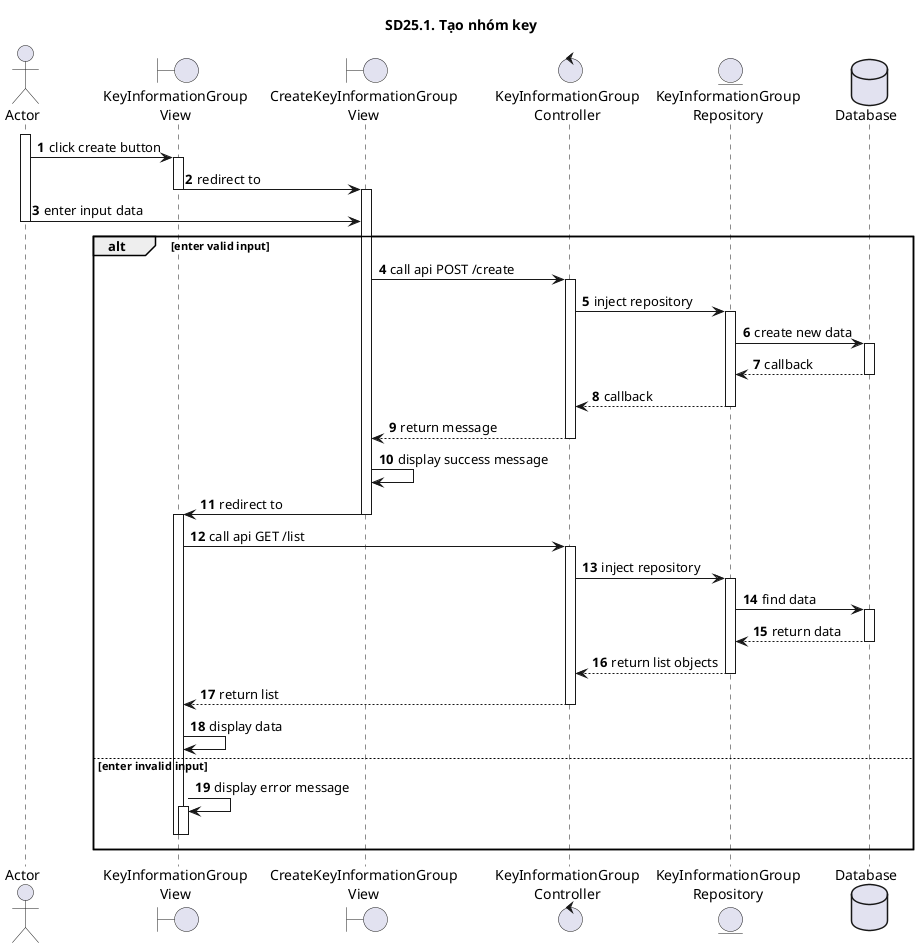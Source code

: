@startuml SQ
autonumber
title SD25.1. Tạo nhóm key
actor "Actor" as actor
boundary "KeyInformationGroup\nView" as view
boundary "CreateKeyInformationGroup\nView" as create
control "KeyInformationGroup\nController" as controller
entity "KeyInformationGroup\nRepository" as model
database "Database" as database
activate actor
actor -> view: click create button
activate view
view -> create: redirect to
deactivate view
activate create
actor -> create: enter input data
deactivate actor
alt enter valid input
create -> controller: call api POST /create
activate controller
controller -> model: inject repository
activate model
model -> database: create new data
activate database
database --> model: callback
deactivate database
model --> controller: callback
deactivate model
controller --> create: return message
deactivate controller
create -> create: display success message
create -> view: redirect to
deactivate create
activate view
view -> controller: call api GET /list
activate controller
controller -> model: inject repository
activate model
model -> database: find data
activate database
database --> model: return data
deactivate database
model --> controller: return list objects
deactivate model
controller --> view: return list
deactivate controller
view -> view: display data
else enter invalid input
view -> view: display error message
activate view
deactivate view
deactivate view
end
@enduml